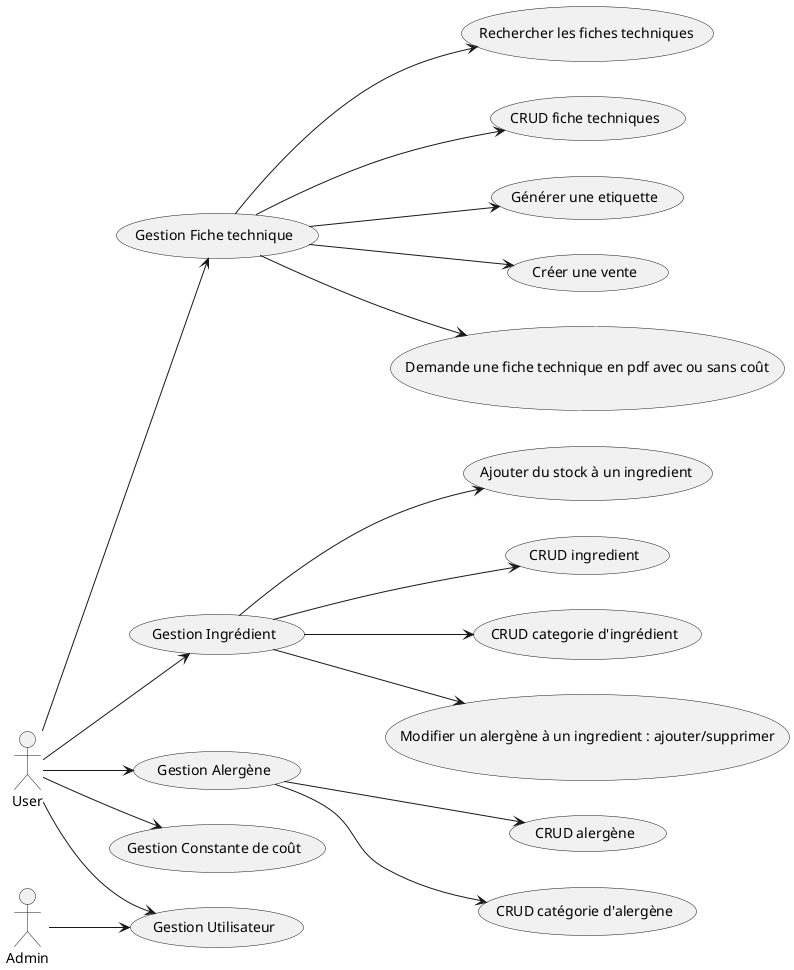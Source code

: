 @startuml
left to right direction
(Gestion Fiche technique) as ft
(Gestion Ingrédient) as gi
(Gestion Alergène) as ga
(Gestion Constante de coût) as co
(Gestion Utilisateur) as uti

User --> ft
User --> gi
User --> ga
User --> co
Admin --> uti
User --> uti

ft --> (Rechercher les fiches techniques)
ft --> (CRUD fiche techniques)
ft --> (Générer une etiquette)
ft --> (Créer une vente)
ft --> (Demande une fiche technique en pdf avec ou sans coût)

gi --> (Ajouter du stock à un ingredient)
gi --> (CRUD ingredient)
gi --> (CRUD categorie d'ingrédient)
gi --> (Modifier un alergène à un ingredient : ajouter/supprimer)

ga --> (CRUD alergène)
ga --> (CRUD catégorie d'alergène)
@enduml
